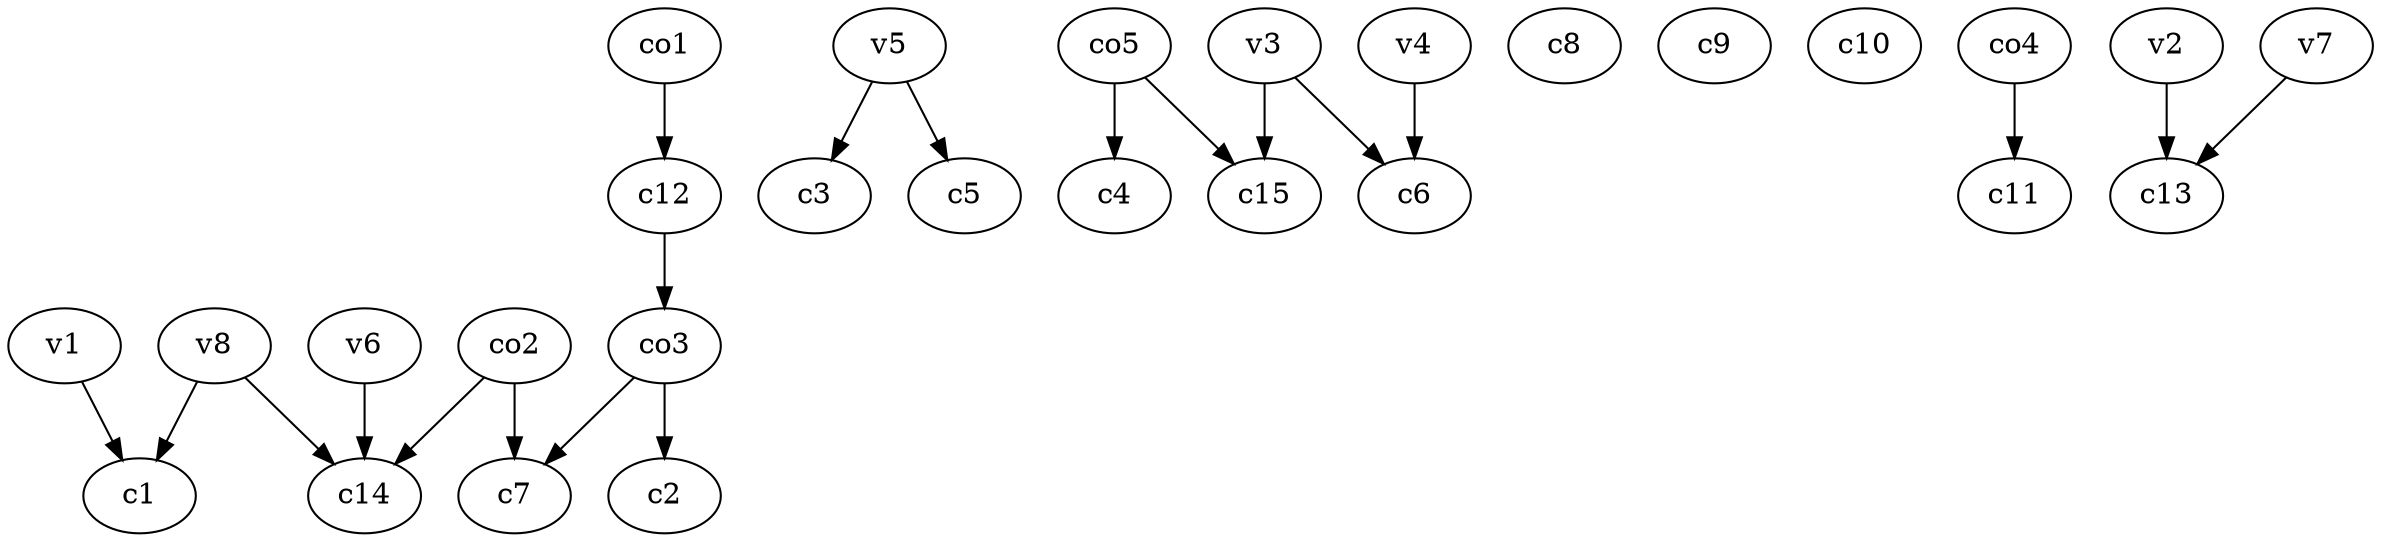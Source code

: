 strict digraph  {
c1;
c2;
c3;
c4;
c5;
c6;
c7;
c8;
c9;
c10;
c11;
c12;
c13;
c14;
c15;
v1;
v2;
v3;
v4;
v5;
v6;
v7;
v8;
co1;
co2;
co3;
co4;
co5;
c12 -> co3  [weight=1];
v1 -> c1  [weight=1];
v2 -> c13  [weight=1];
v3 -> c6  [weight=1];
v3 -> c15  [weight=1];
v4 -> c6  [weight=1];
v5 -> c5  [weight=1];
v5 -> c3  [weight=1];
v6 -> c14  [weight=1];
v7 -> c13  [weight=1];
v8 -> c1  [weight=1];
v8 -> c14  [weight=1];
co1 -> c12  [weight=1];
co2 -> c14  [weight=1];
co2 -> c7  [weight=1];
co3 -> c7  [weight=1];
co3 -> c2  [weight=1];
co4 -> c11  [weight=1];
co5 -> c4  [weight=1];
co5 -> c15  [weight=1];
}
